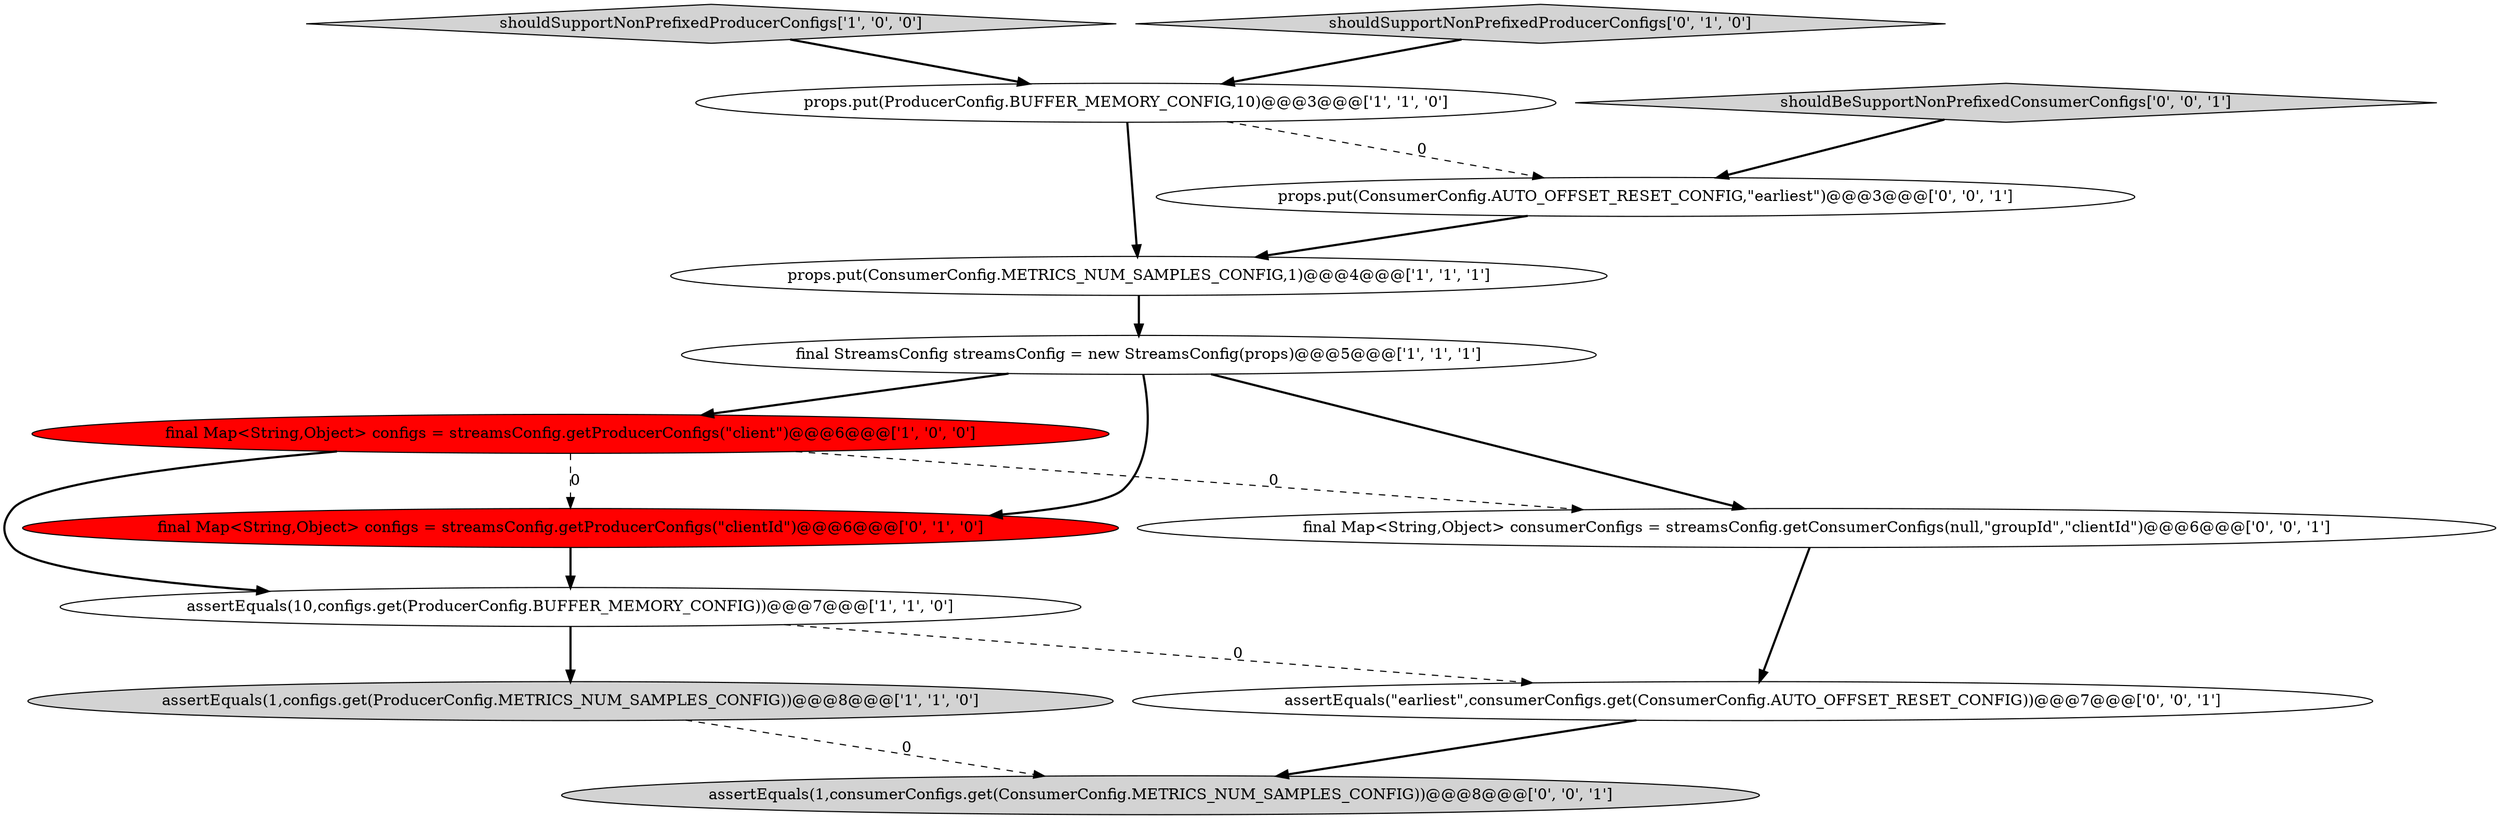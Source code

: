 digraph {
6 [style = filled, label = "assertEquals(1,configs.get(ProducerConfig.METRICS_NUM_SAMPLES_CONFIG))@@@8@@@['1', '1', '0']", fillcolor = lightgray, shape = ellipse image = "AAA0AAABBB1BBB"];
9 [style = filled, label = "assertEquals(1,consumerConfigs.get(ConsumerConfig.METRICS_NUM_SAMPLES_CONFIG))@@@8@@@['0', '0', '1']", fillcolor = lightgray, shape = ellipse image = "AAA0AAABBB3BBB"];
1 [style = filled, label = "props.put(ProducerConfig.BUFFER_MEMORY_CONFIG,10)@@@3@@@['1', '1', '0']", fillcolor = white, shape = ellipse image = "AAA0AAABBB1BBB"];
13 [style = filled, label = "assertEquals(\"earliest\",consumerConfigs.get(ConsumerConfig.AUTO_OFFSET_RESET_CONFIG))@@@7@@@['0', '0', '1']", fillcolor = white, shape = ellipse image = "AAA0AAABBB3BBB"];
3 [style = filled, label = "shouldSupportNonPrefixedProducerConfigs['1', '0', '0']", fillcolor = lightgray, shape = diamond image = "AAA0AAABBB1BBB"];
8 [style = filled, label = "shouldSupportNonPrefixedProducerConfigs['0', '1', '0']", fillcolor = lightgray, shape = diamond image = "AAA0AAABBB2BBB"];
0 [style = filled, label = "final Map<String,Object> configs = streamsConfig.getProducerConfigs(\"client\")@@@6@@@['1', '0', '0']", fillcolor = red, shape = ellipse image = "AAA1AAABBB1BBB"];
2 [style = filled, label = "props.put(ConsumerConfig.METRICS_NUM_SAMPLES_CONFIG,1)@@@4@@@['1', '1', '1']", fillcolor = white, shape = ellipse image = "AAA0AAABBB1BBB"];
10 [style = filled, label = "props.put(ConsumerConfig.AUTO_OFFSET_RESET_CONFIG,\"earliest\")@@@3@@@['0', '0', '1']", fillcolor = white, shape = ellipse image = "AAA0AAABBB3BBB"];
7 [style = filled, label = "final Map<String,Object> configs = streamsConfig.getProducerConfigs(\"clientId\")@@@6@@@['0', '1', '0']", fillcolor = red, shape = ellipse image = "AAA1AAABBB2BBB"];
11 [style = filled, label = "shouldBeSupportNonPrefixedConsumerConfigs['0', '0', '1']", fillcolor = lightgray, shape = diamond image = "AAA0AAABBB3BBB"];
5 [style = filled, label = "assertEquals(10,configs.get(ProducerConfig.BUFFER_MEMORY_CONFIG))@@@7@@@['1', '1', '0']", fillcolor = white, shape = ellipse image = "AAA0AAABBB1BBB"];
4 [style = filled, label = "final StreamsConfig streamsConfig = new StreamsConfig(props)@@@5@@@['1', '1', '1']", fillcolor = white, shape = ellipse image = "AAA0AAABBB1BBB"];
12 [style = filled, label = "final Map<String,Object> consumerConfigs = streamsConfig.getConsumerConfigs(null,\"groupId\",\"clientId\")@@@6@@@['0', '0', '1']", fillcolor = white, shape = ellipse image = "AAA0AAABBB3BBB"];
5->13 [style = dashed, label="0"];
4->12 [style = bold, label=""];
8->1 [style = bold, label=""];
12->13 [style = bold, label=""];
10->2 [style = bold, label=""];
1->2 [style = bold, label=""];
7->5 [style = bold, label=""];
13->9 [style = bold, label=""];
1->10 [style = dashed, label="0"];
5->6 [style = bold, label=""];
0->12 [style = dashed, label="0"];
3->1 [style = bold, label=""];
0->7 [style = dashed, label="0"];
2->4 [style = bold, label=""];
11->10 [style = bold, label=""];
4->7 [style = bold, label=""];
4->0 [style = bold, label=""];
0->5 [style = bold, label=""];
6->9 [style = dashed, label="0"];
}
